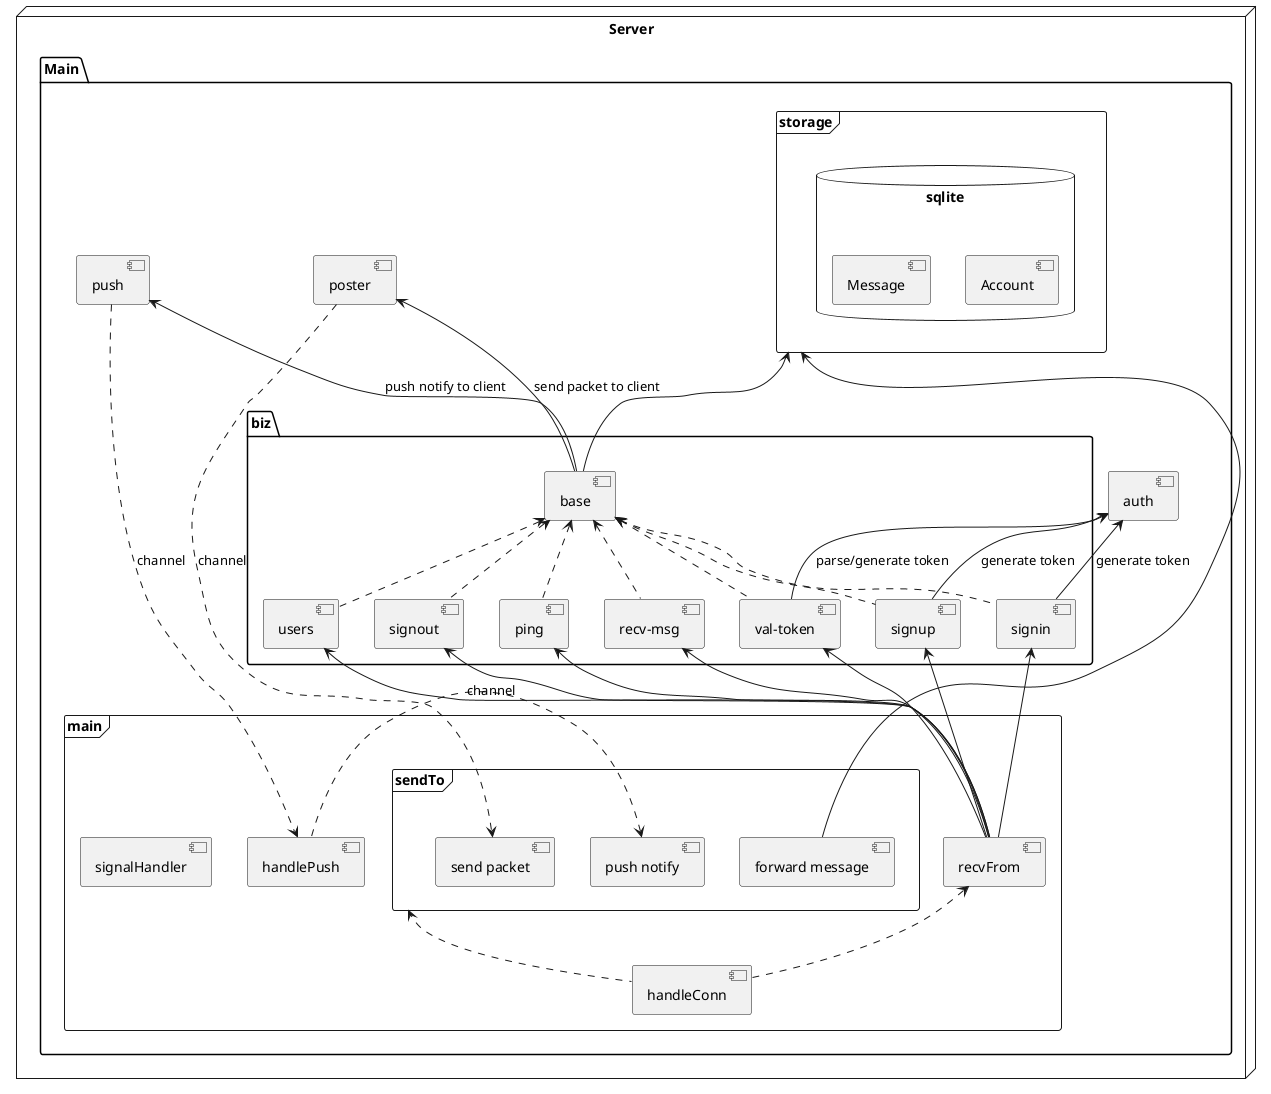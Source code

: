 @startuml gochat-server-uml
node "Server" {
    package "Main" {
        frame "main" {
            [signalHandler] as signal
            [handlePush] as handlePush
            [handleConn] as handleConn
            frame "sendTo" {
                [send packet]
                [push notify]
                [forward message]
            }
            [recvFrom] as recvFrom
        }
        [poster] as poster
        [push] as push
        frame "storage" {
            database "sqlite" {
                [Account] as acc
                [Message] as msg
            }
        }
        [auth] as auth

        folder "biz" {
            [base] as base
            [signup] as signup
            [signin] as signin
            [val-token] as valtoken
            [users] as users
            [recv-msg] as recvmsg
            [ping] as ping
            [signout] as signout
        }
    }
}

signup .up.> base
signin .up.> base
valtoken .up.> base
users .up.> base
recvmsg .up.> base
ping .up.> base
signout .up.> base

valtoken -up-> auth : parse/generate token
signup -up-> auth : generate token
signin -up-> auth : generate token

base -up-> poster : send packet to client
base -up-> push : push notify to client
base -up-> storage

recvFrom -up-> signup
recvFrom -up-> signin
recvFrom -up-> valtoken
recvFrom -up-> users
recvFrom -up-> recvmsg
recvFrom -up-> ping
recvFrom -up-> signout

handleConn .up.> sendTo
handleConn .up.> recvFrom

poster ..> [send packet] : channel
push ..> handlePush : channel
handlePush .left.> [push notify] : channel
[forward message] -left-> storage
@enduml